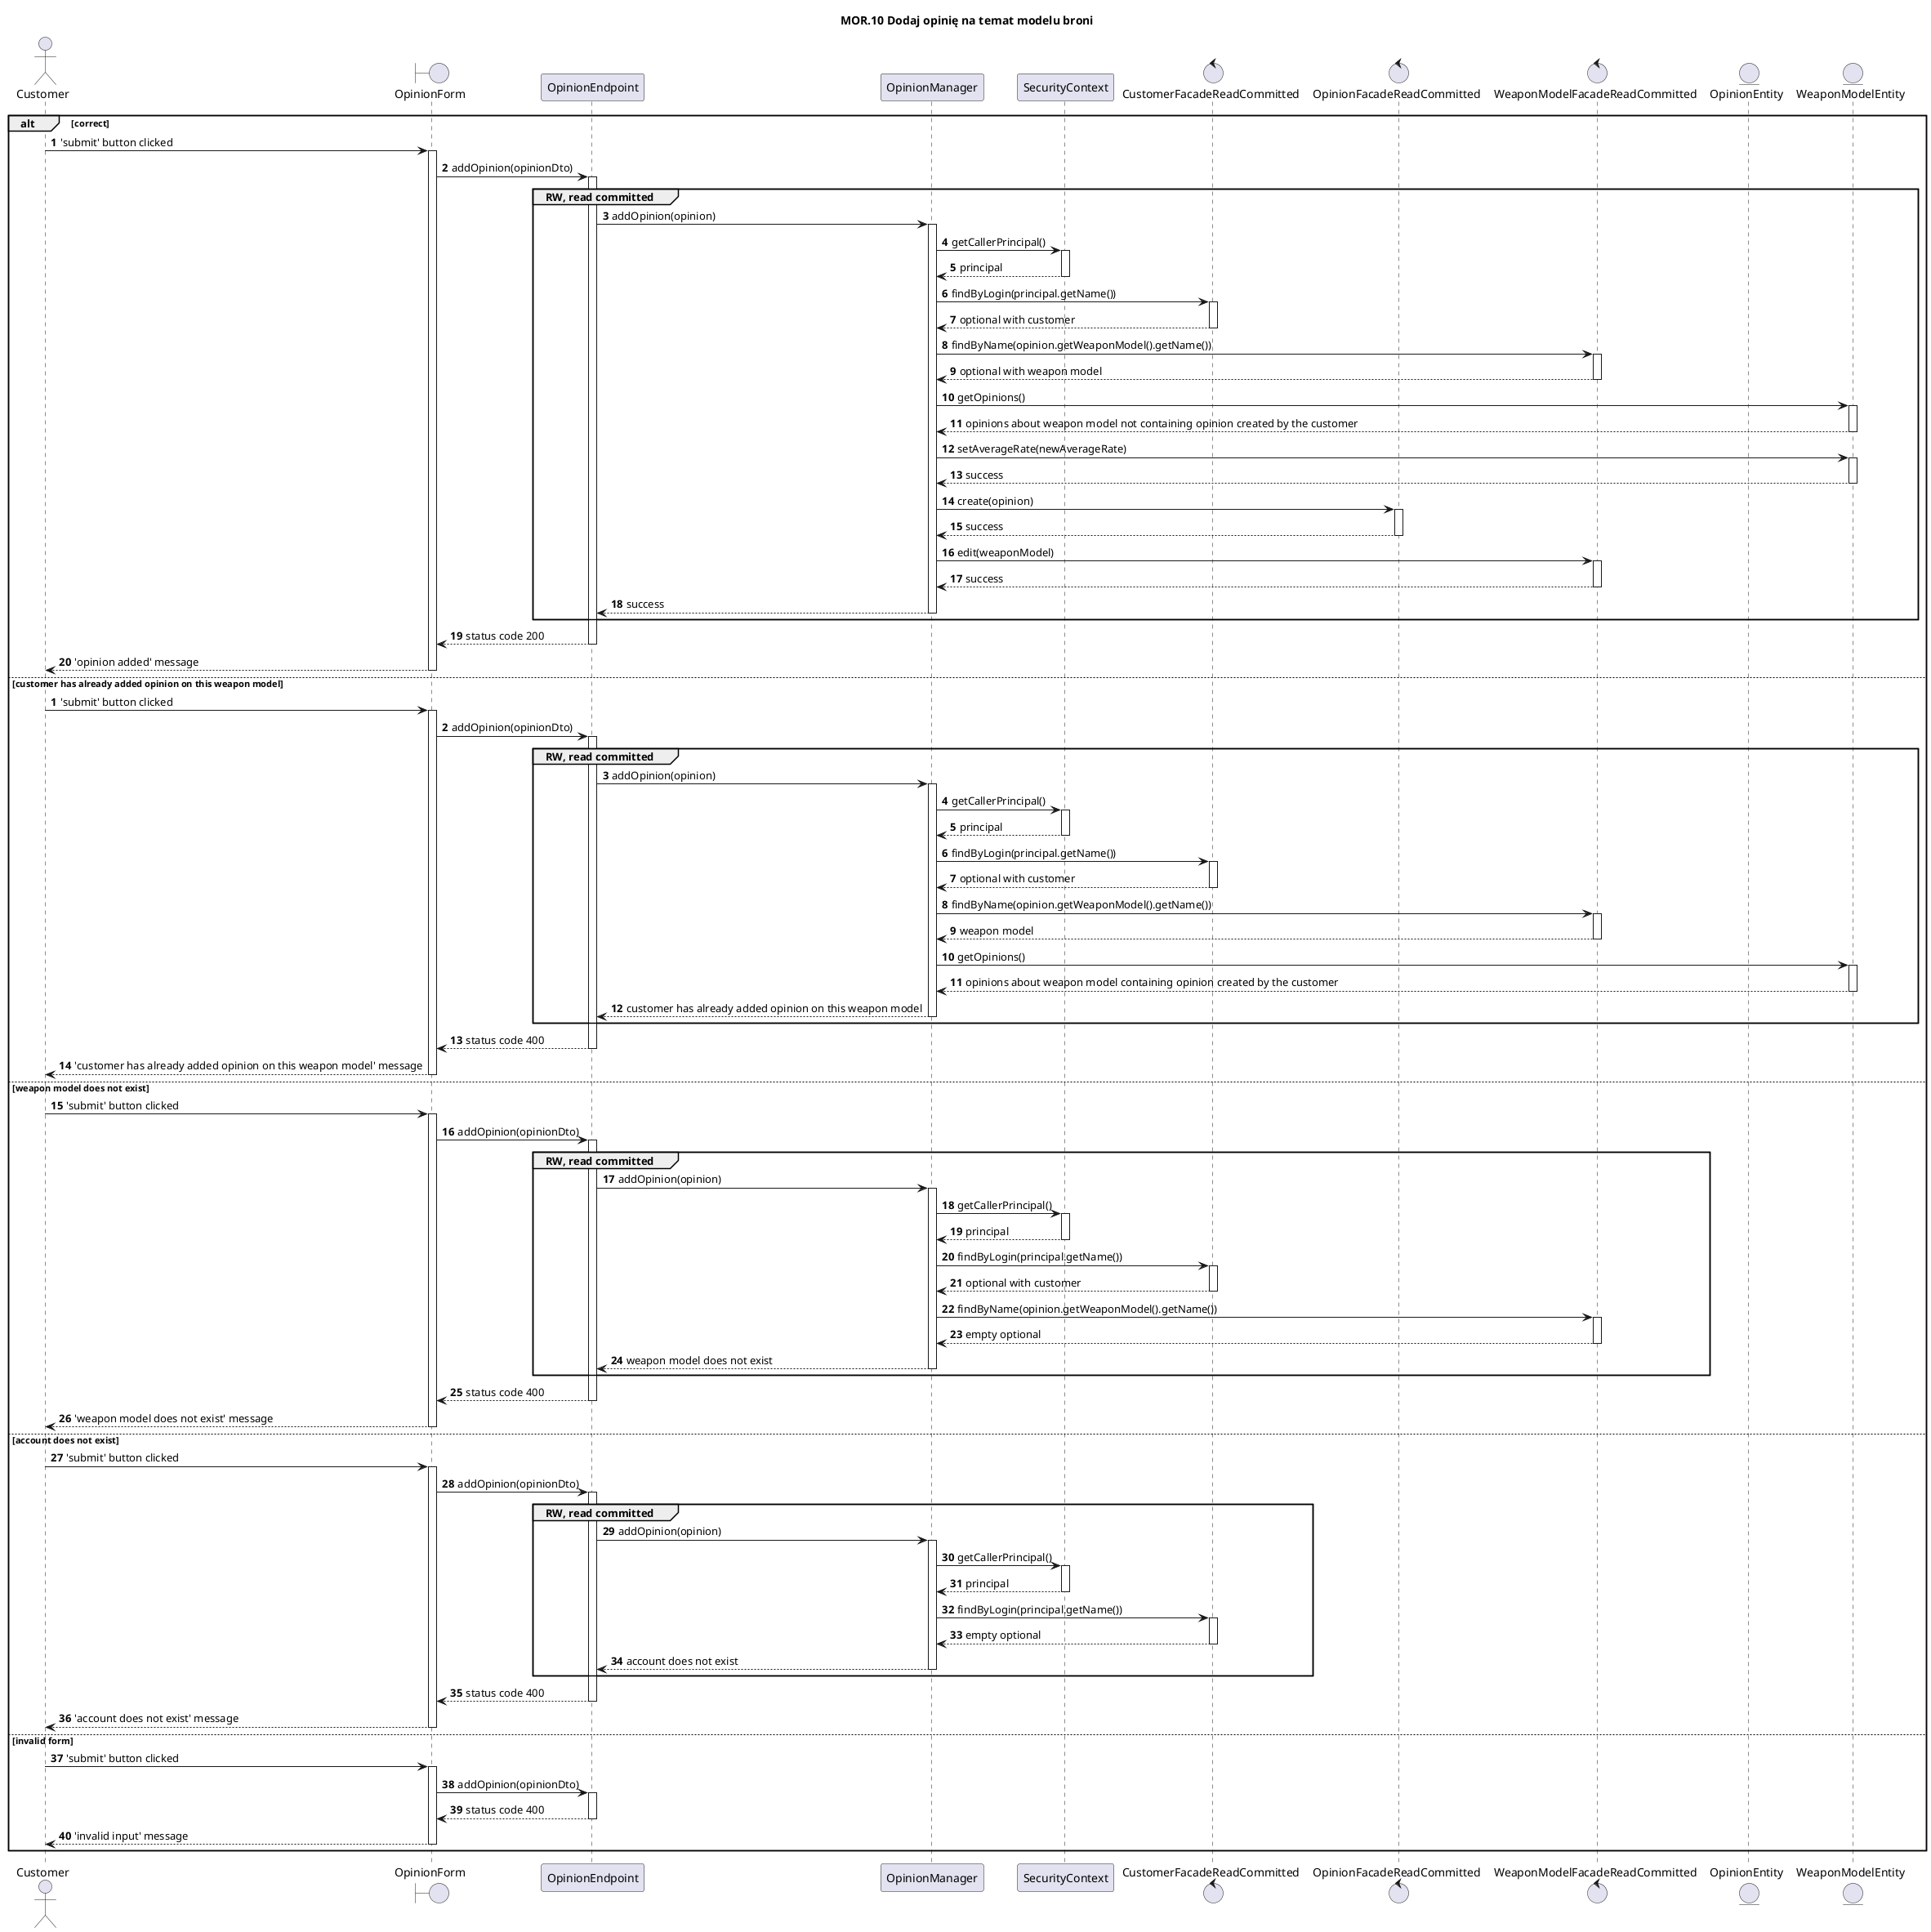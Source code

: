 @startuml

autoactivate on
actor Customer as User
boundary OpinionForm
participant OpinionEndpoint
participant OpinionManager
participant SecurityContext
control CustomerFacadeReadCommitted
control OpinionFacadeReadCommitted
control WeaponModelFacadeReadCommitted
entity OpinionEntity
entity WeaponModelEntity

title MOR.10 Dodaj opinię na temat modelu broni

alt correct
autonumber
    User -> OpinionForm: 'submit' button clicked
        OpinionForm -> OpinionEndpoint: addOpinion(opinionDto)
        group RW, read committed
            OpinionEndpoint -> OpinionManager: addOpinion(opinion)
                OpinionManager -> SecurityContext: getCallerPrincipal()
                return principal
                OpinionManager -> CustomerFacadeReadCommitted: findByLogin(principal.getName())
                return optional with customer
                OpinionManager -> WeaponModelFacadeReadCommitted: findByName(opinion.getWeaponModel().getName())
                return optional with weapon model
                OpinionManager -> WeaponModelEntity: getOpinions()
                return opinions about weapon model not containing opinion created by the customer
                OpinionManager -> WeaponModelEntity: setAverageRate(newAverageRate)
                return success
                OpinionManager -> OpinionFacadeReadCommitted: create(opinion)
                return success
                OpinionManager -> WeaponModelFacadeReadCommitted: edit(weaponModel)
                return success
            return success
        end
        return status code 200
    return 'opinion added' message
else customer has already added opinion on this weapon model
autonumber
    User -> OpinionForm: 'submit' button clicked
        OpinionForm -> OpinionEndpoint: addOpinion(opinionDto)
        group RW, read committed
            OpinionEndpoint -> OpinionManager: addOpinion(opinion)
                OpinionManager -> SecurityContext: getCallerPrincipal()
                return principal
                OpinionManager -> CustomerFacadeReadCommitted: findByLogin(principal.getName())
                return optional with customer
                OpinionManager -> WeaponModelFacadeReadCommitted: findByName(opinion.getWeaponModel().getName())
                return weapon model
                OpinionManager -> WeaponModelEntity: getOpinions()
                return opinions about weapon model containing opinion created by the customer
            return customer has already added opinion on this weapon model
        end
        return status code 400
    return 'customer has already added opinion on this weapon model' message
else weapon model does not exist
    User -> OpinionForm: 'submit' button clicked
        OpinionForm -> OpinionEndpoint: addOpinion(opinionDto)
        group RW, read committed
            OpinionEndpoint -> OpinionManager: addOpinion(opinion)
                OpinionManager -> SecurityContext: getCallerPrincipal()
                return principal
                OpinionManager -> CustomerFacadeReadCommitted: findByLogin(principal.getName())
                return optional with customer
                OpinionManager -> WeaponModelFacadeReadCommitted: findByName(opinion.getWeaponModel().getName())
                return empty optional
            return weapon model does not exist
        end
        return status code 400
    return 'weapon model does not exist' message
else account does not exist
    User -> OpinionForm: 'submit' button clicked
        OpinionForm -> OpinionEndpoint: addOpinion(opinionDto)
        group RW, read committed
            OpinionEndpoint -> OpinionManager: addOpinion(opinion)
                OpinionManager -> SecurityContext: getCallerPrincipal()
                return principal
                OpinionManager -> CustomerFacadeReadCommitted: findByLogin(principal.getName())
                return empty optional
            return account does not exist
        end
        return status code 400
    return 'account does not exist' message
else invalid form
    User -> OpinionForm: 'submit' button clicked
        OpinionForm -> OpinionEndpoint: addOpinion(opinionDto)
        return status code 400
    return 'invalid input' message
end

@enduml